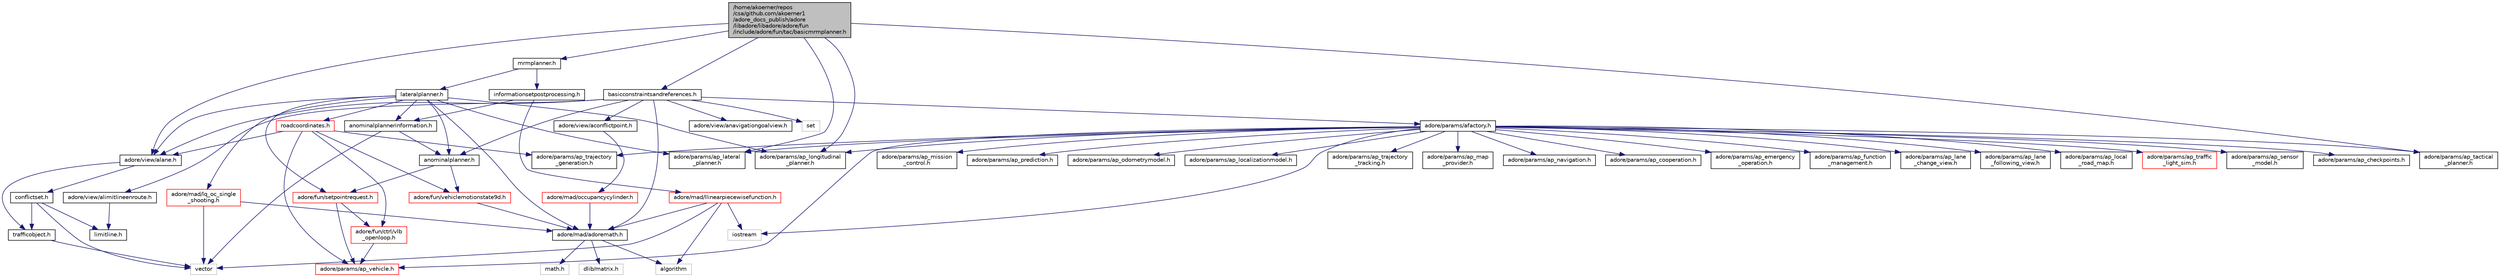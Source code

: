 digraph "/home/akoerner/repos/csa/github.com/akoerner1/adore_docs_publish/adore/libadore/libadore/adore/fun/include/adore/fun/tac/basicmrmplanner.h"
{
 // LATEX_PDF_SIZE
  edge [fontname="Helvetica",fontsize="10",labelfontname="Helvetica",labelfontsize="10"];
  node [fontname="Helvetica",fontsize="10",shape=record];
  Node1 [label="/home/akoerner/repos\l/csa/github.com/akoerner1\l/adore_docs_publish/adore\l/libadore/libadore/adore/fun\l/include/adore/fun/tac/basicmrmplanner.h",height=0.2,width=0.4,color="black", fillcolor="grey75", style="filled", fontcolor="black",tooltip=" "];
  Node1 -> Node2 [color="midnightblue",fontsize="10",style="solid",fontname="Helvetica"];
  Node2 [label="mrmplanner.h",height=0.2,width=0.4,color="black", fillcolor="white", style="filled",URL="$mrmplanner_8h.html",tooltip=" "];
  Node2 -> Node3 [color="midnightblue",fontsize="10",style="solid",fontname="Helvetica"];
  Node3 [label="lateralplanner.h",height=0.2,width=0.4,color="black", fillcolor="white", style="filled",URL="$lateralplanner_8h.html",tooltip=" "];
  Node3 -> Node4 [color="midnightblue",fontsize="10",style="solid",fontname="Helvetica"];
  Node4 [label="anominalplanner.h",height=0.2,width=0.4,color="black", fillcolor="white", style="filled",URL="$anominalplanner_8h.html",tooltip=" "];
  Node4 -> Node5 [color="midnightblue",fontsize="10",style="solid",fontname="Helvetica"];
  Node5 [label="adore/fun/setpointrequest.h",height=0.2,width=0.4,color="red", fillcolor="white", style="filled",URL="$setpointrequest_8h.html",tooltip=" "];
  Node5 -> Node39 [color="midnightblue",fontsize="10",style="solid",fontname="Helvetica"];
  Node39 [label="adore/fun/ctrl/vlb\l_openloop.h",height=0.2,width=0.4,color="red", fillcolor="white", style="filled",URL="$vlb__openloop_8h.html",tooltip=" "];
  Node39 -> Node40 [color="midnightblue",fontsize="10",style="solid",fontname="Helvetica"];
  Node40 [label="adore/params/ap_vehicle.h",height=0.2,width=0.4,color="red", fillcolor="white", style="filled",URL="$ap__vehicle_8h.html",tooltip=" "];
  Node5 -> Node40 [color="midnightblue",fontsize="10",style="solid",fontname="Helvetica"];
  Node4 -> Node12 [color="midnightblue",fontsize="10",style="solid",fontname="Helvetica"];
  Node12 [label="adore/fun/vehiclemotionstate9d.h",height=0.2,width=0.4,color="red", fillcolor="white", style="filled",URL="$fun_2include_2adore_2fun_2vehiclemotionstate9d_8h.html",tooltip=" "];
  Node12 -> Node8 [color="midnightblue",fontsize="10",style="solid",fontname="Helvetica"];
  Node8 [label="adore/mad/adoremath.h",height=0.2,width=0.4,color="black", fillcolor="white", style="filled",URL="$adoremath_8h.html",tooltip=" "];
  Node8 -> Node9 [color="midnightblue",fontsize="10",style="solid",fontname="Helvetica"];
  Node9 [label="dlib/matrix.h",height=0.2,width=0.4,color="grey75", fillcolor="white", style="filled",tooltip=" "];
  Node8 -> Node10 [color="midnightblue",fontsize="10",style="solid",fontname="Helvetica"];
  Node10 [label="math.h",height=0.2,width=0.4,color="grey75", fillcolor="white", style="filled",tooltip=" "];
  Node8 -> Node11 [color="midnightblue",fontsize="10",style="solid",fontname="Helvetica"];
  Node11 [label="algorithm",height=0.2,width=0.4,color="grey75", fillcolor="white", style="filled",tooltip=" "];
  Node3 -> Node42 [color="midnightblue",fontsize="10",style="solid",fontname="Helvetica"];
  Node42 [label="anominalplannerinformation.h",height=0.2,width=0.4,color="black", fillcolor="white", style="filled",URL="$anominalplannerinformation_8h.html",tooltip=" "];
  Node42 -> Node4 [color="midnightblue",fontsize="10",style="solid",fontname="Helvetica"];
  Node42 -> Node30 [color="midnightblue",fontsize="10",style="solid",fontname="Helvetica"];
  Node30 [label="vector",height=0.2,width=0.4,color="grey75", fillcolor="white", style="filled",tooltip=" "];
  Node3 -> Node43 [color="midnightblue",fontsize="10",style="solid",fontname="Helvetica"];
  Node43 [label="roadcoordinates.h",height=0.2,width=0.4,color="red", fillcolor="white", style="filled",URL="$roadcoordinates_8h.html",tooltip=" "];
  Node43 -> Node44 [color="midnightblue",fontsize="10",style="solid",fontname="Helvetica"];
  Node44 [label="adore/view/alane.h",height=0.2,width=0.4,color="black", fillcolor="white", style="filled",URL="$alane_8h.html",tooltip=" "];
  Node44 -> Node45 [color="midnightblue",fontsize="10",style="solid",fontname="Helvetica"];
  Node45 [label="trafficobject.h",height=0.2,width=0.4,color="black", fillcolor="white", style="filled",URL="$trafficobject_8h.html",tooltip=" "];
  Node45 -> Node30 [color="midnightblue",fontsize="10",style="solid",fontname="Helvetica"];
  Node44 -> Node46 [color="midnightblue",fontsize="10",style="solid",fontname="Helvetica"];
  Node46 [label="conflictset.h",height=0.2,width=0.4,color="black", fillcolor="white", style="filled",URL="$view_2include_2adore_2view_2conflictset_8h.html",tooltip=" "];
  Node46 -> Node30 [color="midnightblue",fontsize="10",style="solid",fontname="Helvetica"];
  Node46 -> Node45 [color="midnightblue",fontsize="10",style="solid",fontname="Helvetica"];
  Node46 -> Node47 [color="midnightblue",fontsize="10",style="solid",fontname="Helvetica"];
  Node47 [label="limitline.h",height=0.2,width=0.4,color="black", fillcolor="white", style="filled",URL="$limitline_8h.html",tooltip=" "];
  Node43 -> Node39 [color="midnightblue",fontsize="10",style="solid",fontname="Helvetica"];
  Node43 -> Node12 [color="midnightblue",fontsize="10",style="solid",fontname="Helvetica"];
  Node43 -> Node40 [color="midnightblue",fontsize="10",style="solid",fontname="Helvetica"];
  Node43 -> Node48 [color="midnightblue",fontsize="10",style="solid",fontname="Helvetica"];
  Node48 [label="adore/params/ap_trajectory\l_generation.h",height=0.2,width=0.4,color="black", fillcolor="white", style="filled",URL="$ap__trajectory__generation_8h.html",tooltip=" "];
  Node3 -> Node44 [color="midnightblue",fontsize="10",style="solid",fontname="Helvetica"];
  Node3 -> Node49 [color="midnightblue",fontsize="10",style="solid",fontname="Helvetica"];
  Node49 [label="adore/mad/lq_oc_single\l_shooting.h",height=0.2,width=0.4,color="red", fillcolor="white", style="filled",URL="$lq__oc__single__shooting_8h.html",tooltip=" "];
  Node49 -> Node8 [color="midnightblue",fontsize="10",style="solid",fontname="Helvetica"];
  Node49 -> Node30 [color="midnightblue",fontsize="10",style="solid",fontname="Helvetica"];
  Node3 -> Node8 [color="midnightblue",fontsize="10",style="solid",fontname="Helvetica"];
  Node3 -> Node51 [color="midnightblue",fontsize="10",style="solid",fontname="Helvetica"];
  Node51 [label="adore/params/ap_longitudinal\l_planner.h",height=0.2,width=0.4,color="black", fillcolor="white", style="filled",URL="$ap__longitudinal__planner_8h.html",tooltip=" "];
  Node3 -> Node52 [color="midnightblue",fontsize="10",style="solid",fontname="Helvetica"];
  Node52 [label="adore/params/ap_lateral\l_planner.h",height=0.2,width=0.4,color="black", fillcolor="white", style="filled",URL="$ap__lateral__planner_8h.html",tooltip=" "];
  Node3 -> Node5 [color="midnightblue",fontsize="10",style="solid",fontname="Helvetica"];
  Node2 -> Node53 [color="midnightblue",fontsize="10",style="solid",fontname="Helvetica"];
  Node53 [label="informationsetpostprocessing.h",height=0.2,width=0.4,color="black", fillcolor="white", style="filled",URL="$informationsetpostprocessing_8h.html",tooltip=" "];
  Node53 -> Node42 [color="midnightblue",fontsize="10",style="solid",fontname="Helvetica"];
  Node53 -> Node23 [color="midnightblue",fontsize="10",style="solid",fontname="Helvetica"];
  Node23 [label="adore/mad/llinearpiecewisefunction.h",height=0.2,width=0.4,color="red", fillcolor="white", style="filled",URL="$llinearpiecewisefunction_8h.html",tooltip=" "];
  Node23 -> Node8 [color="midnightblue",fontsize="10",style="solid",fontname="Helvetica"];
  Node23 -> Node30 [color="midnightblue",fontsize="10",style="solid",fontname="Helvetica"];
  Node23 -> Node11 [color="midnightblue",fontsize="10",style="solid",fontname="Helvetica"];
  Node23 -> Node28 [color="midnightblue",fontsize="10",style="solid",fontname="Helvetica"];
  Node28 [label="iostream",height=0.2,width=0.4,color="grey75", fillcolor="white", style="filled",tooltip=" "];
  Node1 -> Node54 [color="midnightblue",fontsize="10",style="solid",fontname="Helvetica"];
  Node54 [label="basicconstraintsandreferences.h",height=0.2,width=0.4,color="black", fillcolor="white", style="filled",URL="$basicconstraintsandreferences_8h.html",tooltip=" "];
  Node54 -> Node55 [color="midnightblue",fontsize="10",style="solid",fontname="Helvetica"];
  Node55 [label="adore/view/alimitlineenroute.h",height=0.2,width=0.4,color="black", fillcolor="white", style="filled",URL="$alimitlineenroute_8h.html",tooltip=" "];
  Node55 -> Node47 [color="midnightblue",fontsize="10",style="solid",fontname="Helvetica"];
  Node54 -> Node56 [color="midnightblue",fontsize="10",style="solid",fontname="Helvetica"];
  Node56 [label="adore/view/anavigationgoalview.h",height=0.2,width=0.4,color="black", fillcolor="white", style="filled",URL="$anavigationgoalview_8h.html",tooltip=" "];
  Node54 -> Node57 [color="midnightblue",fontsize="10",style="solid",fontname="Helvetica"];
  Node57 [label="adore/view/aconflictpoint.h",height=0.2,width=0.4,color="black", fillcolor="white", style="filled",URL="$aconflictpoint_8h.html",tooltip=" "];
  Node57 -> Node58 [color="midnightblue",fontsize="10",style="solid",fontname="Helvetica"];
  Node58 [label="adore/mad/occupancycylinder.h",height=0.2,width=0.4,color="red", fillcolor="white", style="filled",URL="$occupancycylinder_8h.html",tooltip=" "];
  Node58 -> Node8 [color="midnightblue",fontsize="10",style="solid",fontname="Helvetica"];
  Node54 -> Node44 [color="midnightblue",fontsize="10",style="solid",fontname="Helvetica"];
  Node54 -> Node4 [color="midnightblue",fontsize="10",style="solid",fontname="Helvetica"];
  Node54 -> Node61 [color="midnightblue",fontsize="10",style="solid",fontname="Helvetica"];
  Node61 [label="adore/params/afactory.h",height=0.2,width=0.4,color="black", fillcolor="white", style="filled",URL="$params_2include_2adore_2params_2afactory_8h.html",tooltip=" "];
  Node61 -> Node40 [color="midnightblue",fontsize="10",style="solid",fontname="Helvetica"];
  Node61 -> Node48 [color="midnightblue",fontsize="10",style="solid",fontname="Helvetica"];
  Node61 -> Node62 [color="midnightblue",fontsize="10",style="solid",fontname="Helvetica"];
  Node62 [label="adore/params/ap_trajectory\l_tracking.h",height=0.2,width=0.4,color="black", fillcolor="white", style="filled",URL="$ap__trajectory__tracking_8h.html",tooltip=" "];
  Node61 -> Node63 [color="midnightblue",fontsize="10",style="solid",fontname="Helvetica"];
  Node63 [label="adore/params/ap_tactical\l_planner.h",height=0.2,width=0.4,color="black", fillcolor="white", style="filled",URL="$ap__tactical__planner_8h.html",tooltip=" "];
  Node61 -> Node64 [color="midnightblue",fontsize="10",style="solid",fontname="Helvetica"];
  Node64 [label="adore/params/ap_map\l_provider.h",height=0.2,width=0.4,color="black", fillcolor="white", style="filled",URL="$ap__map__provider_8h.html",tooltip=" "];
  Node61 -> Node65 [color="midnightblue",fontsize="10",style="solid",fontname="Helvetica"];
  Node65 [label="adore/params/ap_navigation.h",height=0.2,width=0.4,color="black", fillcolor="white", style="filled",URL="$ap__navigation_8h.html",tooltip=" "];
  Node61 -> Node66 [color="midnightblue",fontsize="10",style="solid",fontname="Helvetica"];
  Node66 [label="adore/params/ap_cooperation.h",height=0.2,width=0.4,color="black", fillcolor="white", style="filled",URL="$ap__cooperation_8h.html",tooltip=" "];
  Node61 -> Node67 [color="midnightblue",fontsize="10",style="solid",fontname="Helvetica"];
  Node67 [label="adore/params/ap_emergency\l_operation.h",height=0.2,width=0.4,color="black", fillcolor="white", style="filled",URL="$ap__emergency__operation_8h.html",tooltip=" "];
  Node61 -> Node68 [color="midnightblue",fontsize="10",style="solid",fontname="Helvetica"];
  Node68 [label="adore/params/ap_function\l_management.h",height=0.2,width=0.4,color="black", fillcolor="white", style="filled",URL="$ap__function__management_8h.html",tooltip=" "];
  Node61 -> Node69 [color="midnightblue",fontsize="10",style="solid",fontname="Helvetica"];
  Node69 [label="adore/params/ap_lane\l_change_view.h",height=0.2,width=0.4,color="black", fillcolor="white", style="filled",URL="$ap__lane__change__view_8h.html",tooltip=" "];
  Node61 -> Node70 [color="midnightblue",fontsize="10",style="solid",fontname="Helvetica"];
  Node70 [label="adore/params/ap_lane\l_following_view.h",height=0.2,width=0.4,color="black", fillcolor="white", style="filled",URL="$ap__lane__following__view_8h.html",tooltip=" "];
  Node61 -> Node71 [color="midnightblue",fontsize="10",style="solid",fontname="Helvetica"];
  Node71 [label="adore/params/ap_local\l_road_map.h",height=0.2,width=0.4,color="black", fillcolor="white", style="filled",URL="$ap__local__road__map_8h.html",tooltip=" "];
  Node61 -> Node51 [color="midnightblue",fontsize="10",style="solid",fontname="Helvetica"];
  Node61 -> Node52 [color="midnightblue",fontsize="10",style="solid",fontname="Helvetica"];
  Node61 -> Node72 [color="midnightblue",fontsize="10",style="solid",fontname="Helvetica"];
  Node72 [label="adore/params/ap_traffic\l_light_sim.h",height=0.2,width=0.4,color="red", fillcolor="white", style="filled",URL="$ap__traffic__light__sim_8h.html",tooltip=" "];
  Node61 -> Node73 [color="midnightblue",fontsize="10",style="solid",fontname="Helvetica"];
  Node73 [label="adore/params/ap_sensor\l_model.h",height=0.2,width=0.4,color="black", fillcolor="white", style="filled",URL="$ap__sensor__model_8h.html",tooltip=" "];
  Node61 -> Node74 [color="midnightblue",fontsize="10",style="solid",fontname="Helvetica"];
  Node74 [label="adore/params/ap_checkpoints.h",height=0.2,width=0.4,color="black", fillcolor="white", style="filled",URL="$ap__checkpoints_8h.html",tooltip=" "];
  Node61 -> Node75 [color="midnightblue",fontsize="10",style="solid",fontname="Helvetica"];
  Node75 [label="adore/params/ap_mission\l_control.h",height=0.2,width=0.4,color="black", fillcolor="white", style="filled",URL="$ap__mission__control_8h.html",tooltip=" "];
  Node61 -> Node76 [color="midnightblue",fontsize="10",style="solid",fontname="Helvetica"];
  Node76 [label="adore/params/ap_prediction.h",height=0.2,width=0.4,color="black", fillcolor="white", style="filled",URL="$ap__prediction_8h.html",tooltip=" "];
  Node61 -> Node77 [color="midnightblue",fontsize="10",style="solid",fontname="Helvetica"];
  Node77 [label="adore/params/ap_odometrymodel.h",height=0.2,width=0.4,color="black", fillcolor="white", style="filled",URL="$ap__odometrymodel_8h.html",tooltip=" "];
  Node61 -> Node78 [color="midnightblue",fontsize="10",style="solid",fontname="Helvetica"];
  Node78 [label="adore/params/ap_localizationmodel.h",height=0.2,width=0.4,color="black", fillcolor="white", style="filled",URL="$ap__localizationmodel_8h.html",tooltip=" "];
  Node61 -> Node28 [color="midnightblue",fontsize="10",style="solid",fontname="Helvetica"];
  Node54 -> Node8 [color="midnightblue",fontsize="10",style="solid",fontname="Helvetica"];
  Node54 -> Node79 [color="midnightblue",fontsize="10",style="solid",fontname="Helvetica"];
  Node79 [label="set",height=0.2,width=0.4,color="grey75", fillcolor="white", style="filled",tooltip=" "];
  Node1 -> Node44 [color="midnightblue",fontsize="10",style="solid",fontname="Helvetica"];
  Node1 -> Node51 [color="midnightblue",fontsize="10",style="solid",fontname="Helvetica"];
  Node1 -> Node52 [color="midnightblue",fontsize="10",style="solid",fontname="Helvetica"];
  Node1 -> Node63 [color="midnightblue",fontsize="10",style="solid",fontname="Helvetica"];
}
